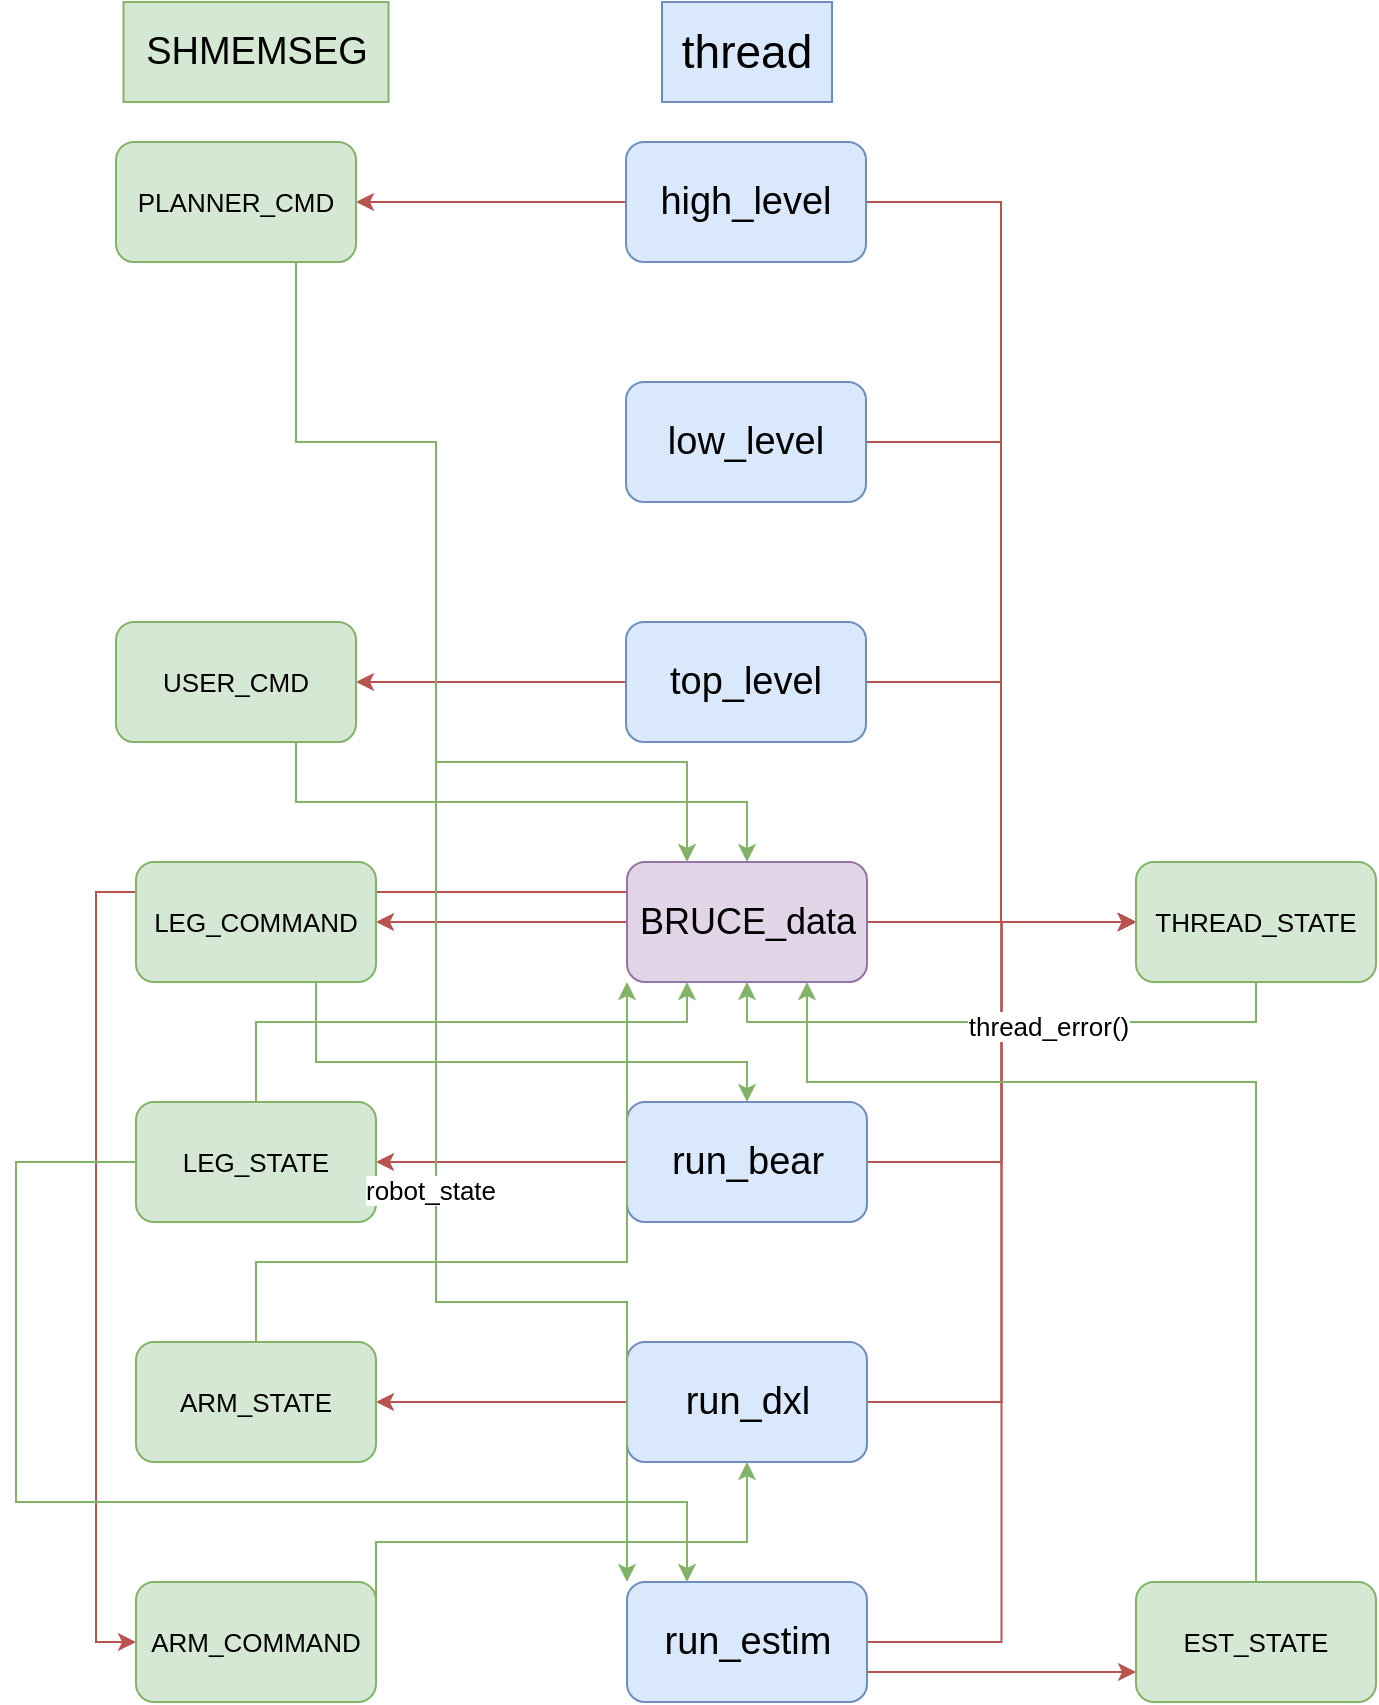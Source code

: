 <mxfile version="21.0.6" type="github">
  <diagram name="Page-1" id="RX8tWHJNb5Enp5wSpXxo">
    <mxGraphModel dx="1313" dy="681" grid="1" gridSize="10" guides="1" tooltips="1" connect="1" arrows="1" fold="1" page="1" pageScale="1" pageWidth="850" pageHeight="1100" math="0" shadow="0">
      <root>
        <mxCell id="0" />
        <mxCell id="1" parent="0" />
        <mxCell id="SMmb6kWB0ZHN64gQysmY-12" style="edgeStyle=orthogonalEdgeStyle;rounded=0;orthogonalLoop=1;jettySize=auto;html=1;exitX=1;exitY=0.5;exitDx=0;exitDy=0;entryX=0;entryY=0.5;entryDx=0;entryDy=0;fillColor=#f8cecc;strokeColor=#b85450;" edge="1" parent="1" source="SMmb6kWB0ZHN64gQysmY-1" target="SMmb6kWB0ZHN64gQysmY-10">
          <mxGeometry relative="1" as="geometry" />
        </mxCell>
        <mxCell id="SMmb6kWB0ZHN64gQysmY-67" style="edgeStyle=orthogonalEdgeStyle;rounded=0;orthogonalLoop=1;jettySize=auto;html=1;exitX=0;exitY=0.5;exitDx=0;exitDy=0;entryX=1;entryY=0.5;entryDx=0;entryDy=0;fillColor=#f8cecc;strokeColor=#b85450;" edge="1" parent="1" source="SMmb6kWB0ZHN64gQysmY-1" target="SMmb6kWB0ZHN64gQysmY-56">
          <mxGeometry relative="1" as="geometry" />
        </mxCell>
        <mxCell id="SMmb6kWB0ZHN64gQysmY-1" value="high_level" style="rounded=1;whiteSpace=wrap;html=1;fontSize=19;fillColor=#dae8fc;strokeColor=#6c8ebf;" vertex="1" parent="1">
          <mxGeometry x="365" y="80" width="120" height="60" as="geometry" />
        </mxCell>
        <mxCell id="SMmb6kWB0ZHN64gQysmY-15" style="edgeStyle=orthogonalEdgeStyle;rounded=0;orthogonalLoop=1;jettySize=auto;html=1;exitX=1;exitY=0.5;exitDx=0;exitDy=0;entryX=0;entryY=0.5;entryDx=0;entryDy=0;fillColor=#f8cecc;strokeColor=#b85450;" edge="1" parent="1" source="SMmb6kWB0ZHN64gQysmY-2" target="SMmb6kWB0ZHN64gQysmY-10">
          <mxGeometry relative="1" as="geometry" />
        </mxCell>
        <mxCell id="SMmb6kWB0ZHN64gQysmY-2" value="low_level" style="rounded=1;whiteSpace=wrap;html=1;fontSize=19;fillColor=#dae8fc;strokeColor=#6c8ebf;" vertex="1" parent="1">
          <mxGeometry x="365" y="200" width="120" height="60" as="geometry" />
        </mxCell>
        <mxCell id="SMmb6kWB0ZHN64gQysmY-16" style="edgeStyle=orthogonalEdgeStyle;rounded=0;orthogonalLoop=1;jettySize=auto;html=1;exitX=1;exitY=0.5;exitDx=0;exitDy=0;entryX=0;entryY=0.5;entryDx=0;entryDy=0;fillColor=#f8cecc;strokeColor=#b85450;" edge="1" parent="1" source="SMmb6kWB0ZHN64gQysmY-3" target="SMmb6kWB0ZHN64gQysmY-10">
          <mxGeometry relative="1" as="geometry" />
        </mxCell>
        <mxCell id="SMmb6kWB0ZHN64gQysmY-65" style="edgeStyle=orthogonalEdgeStyle;rounded=0;orthogonalLoop=1;jettySize=auto;html=1;exitX=0;exitY=0.5;exitDx=0;exitDy=0;entryX=1;entryY=0.5;entryDx=0;entryDy=0;fillColor=#f8cecc;strokeColor=#b85450;" edge="1" parent="1" source="SMmb6kWB0ZHN64gQysmY-3" target="SMmb6kWB0ZHN64gQysmY-63">
          <mxGeometry relative="1" as="geometry">
            <Array as="points">
              <mxPoint x="280" y="350" />
              <mxPoint x="280" y="350" />
            </Array>
          </mxGeometry>
        </mxCell>
        <mxCell id="SMmb6kWB0ZHN64gQysmY-3" value="top_level" style="rounded=1;whiteSpace=wrap;html=1;fontSize=19;fillColor=#dae8fc;strokeColor=#6c8ebf;" vertex="1" parent="1">
          <mxGeometry x="365" y="320" width="120" height="60" as="geometry" />
        </mxCell>
        <mxCell id="SMmb6kWB0ZHN64gQysmY-17" style="edgeStyle=orthogonalEdgeStyle;rounded=0;orthogonalLoop=1;jettySize=auto;html=1;exitX=1;exitY=0.5;exitDx=0;exitDy=0;entryX=0;entryY=0.5;entryDx=0;entryDy=0;fillColor=#f8cecc;strokeColor=#b85450;" edge="1" parent="1" source="SMmb6kWB0ZHN64gQysmY-4" target="SMmb6kWB0ZHN64gQysmY-10">
          <mxGeometry relative="1" as="geometry" />
        </mxCell>
        <mxCell id="SMmb6kWB0ZHN64gQysmY-39" style="edgeStyle=orthogonalEdgeStyle;rounded=0;orthogonalLoop=1;jettySize=auto;html=1;exitX=0;exitY=0.5;exitDx=0;exitDy=0;entryX=1;entryY=0.5;entryDx=0;entryDy=0;fillColor=#f8cecc;strokeColor=#b85450;" edge="1" parent="1" source="SMmb6kWB0ZHN64gQysmY-4" target="SMmb6kWB0ZHN64gQysmY-37">
          <mxGeometry relative="1" as="geometry" />
        </mxCell>
        <mxCell id="SMmb6kWB0ZHN64gQysmY-51" style="edgeStyle=orthogonalEdgeStyle;rounded=0;orthogonalLoop=1;jettySize=auto;html=1;exitX=0;exitY=0.25;exitDx=0;exitDy=0;entryX=0;entryY=0.5;entryDx=0;entryDy=0;fillColor=#f8cecc;strokeColor=#b85450;" edge="1" parent="1" source="SMmb6kWB0ZHN64gQysmY-4" target="SMmb6kWB0ZHN64gQysmY-49">
          <mxGeometry relative="1" as="geometry" />
        </mxCell>
        <mxCell id="SMmb6kWB0ZHN64gQysmY-4" value="BRUCE_data" style="rounded=1;whiteSpace=wrap;html=1;fontSize=18;fillColor=#e1d5e7;strokeColor=#9673a6;" vertex="1" parent="1">
          <mxGeometry x="365.5" y="440" width="120" height="60" as="geometry" />
        </mxCell>
        <mxCell id="SMmb6kWB0ZHN64gQysmY-18" style="edgeStyle=orthogonalEdgeStyle;rounded=0;orthogonalLoop=1;jettySize=auto;html=1;exitX=1;exitY=0.5;exitDx=0;exitDy=0;entryX=0;entryY=0.5;entryDx=0;entryDy=0;fillColor=#f8cecc;strokeColor=#b85450;" edge="1" parent="1" source="SMmb6kWB0ZHN64gQysmY-5" target="SMmb6kWB0ZHN64gQysmY-10">
          <mxGeometry relative="1" as="geometry" />
        </mxCell>
        <mxCell id="SMmb6kWB0ZHN64gQysmY-31" style="edgeStyle=orthogonalEdgeStyle;rounded=0;orthogonalLoop=1;jettySize=auto;html=1;exitX=0;exitY=0.5;exitDx=0;exitDy=0;entryX=1;entryY=0.5;entryDx=0;entryDy=0;fillColor=#f8cecc;strokeColor=#b85450;" edge="1" parent="1" source="SMmb6kWB0ZHN64gQysmY-5" target="SMmb6kWB0ZHN64gQysmY-24">
          <mxGeometry relative="1" as="geometry" />
        </mxCell>
        <mxCell id="SMmb6kWB0ZHN64gQysmY-5" value="run_bear" style="rounded=1;whiteSpace=wrap;html=1;fontSize=19;fillColor=#dae8fc;strokeColor=#6c8ebf;" vertex="1" parent="1">
          <mxGeometry x="365.5" y="560" width="120" height="60" as="geometry" />
        </mxCell>
        <mxCell id="SMmb6kWB0ZHN64gQysmY-19" style="edgeStyle=orthogonalEdgeStyle;rounded=0;orthogonalLoop=1;jettySize=auto;html=1;exitX=1;exitY=0.5;exitDx=0;exitDy=0;entryX=0;entryY=0.5;entryDx=0;entryDy=0;fillColor=#f8cecc;strokeColor=#b85450;" edge="1" parent="1" source="SMmb6kWB0ZHN64gQysmY-6" target="SMmb6kWB0ZHN64gQysmY-10">
          <mxGeometry relative="1" as="geometry" />
        </mxCell>
        <mxCell id="SMmb6kWB0ZHN64gQysmY-44" style="edgeStyle=orthogonalEdgeStyle;rounded=0;orthogonalLoop=1;jettySize=auto;html=1;exitX=0;exitY=0.5;exitDx=0;exitDy=0;fillColor=#f8cecc;strokeColor=#b85450;" edge="1" parent="1" source="SMmb6kWB0ZHN64gQysmY-6" target="SMmb6kWB0ZHN64gQysmY-42">
          <mxGeometry relative="1" as="geometry" />
        </mxCell>
        <mxCell id="SMmb6kWB0ZHN64gQysmY-6" value="run_dxl" style="rounded=1;whiteSpace=wrap;html=1;fontSize=19;fillColor=#dae8fc;strokeColor=#6c8ebf;" vertex="1" parent="1">
          <mxGeometry x="365.5" y="680" width="120" height="60" as="geometry" />
        </mxCell>
        <mxCell id="SMmb6kWB0ZHN64gQysmY-20" style="edgeStyle=orthogonalEdgeStyle;rounded=0;orthogonalLoop=1;jettySize=auto;html=1;exitX=1;exitY=0.5;exitDx=0;exitDy=0;entryX=0;entryY=0.5;entryDx=0;entryDy=0;fillColor=#f8cecc;strokeColor=#b85450;" edge="1" parent="1" source="SMmb6kWB0ZHN64gQysmY-7" target="SMmb6kWB0ZHN64gQysmY-10">
          <mxGeometry relative="1" as="geometry" />
        </mxCell>
        <mxCell id="SMmb6kWB0ZHN64gQysmY-54" style="edgeStyle=orthogonalEdgeStyle;rounded=0;orthogonalLoop=1;jettySize=auto;html=1;exitX=1;exitY=0.75;exitDx=0;exitDy=0;entryX=0;entryY=0.75;entryDx=0;entryDy=0;fillColor=#f8cecc;strokeColor=#b85450;" edge="1" parent="1" source="SMmb6kWB0ZHN64gQysmY-7" target="SMmb6kWB0ZHN64gQysmY-53">
          <mxGeometry relative="1" as="geometry" />
        </mxCell>
        <mxCell id="SMmb6kWB0ZHN64gQysmY-7" value="run_estim" style="rounded=1;whiteSpace=wrap;html=1;fontSize=19;fillColor=#dae8fc;strokeColor=#6c8ebf;" vertex="1" parent="1">
          <mxGeometry x="365.5" y="800" width="120" height="60" as="geometry" />
        </mxCell>
        <mxCell id="SMmb6kWB0ZHN64gQysmY-8" value="thread" style="text;html=1;align=center;verticalAlign=middle;whiteSpace=wrap;rounded=0;fontSize=23;fillColor=#dae8fc;strokeColor=#6c8ebf;" vertex="1" parent="1">
          <mxGeometry x="383" y="10" width="85" height="50" as="geometry" />
        </mxCell>
        <mxCell id="SMmb6kWB0ZHN64gQysmY-21" style="edgeStyle=orthogonalEdgeStyle;rounded=0;orthogonalLoop=1;jettySize=auto;html=1;exitX=0.5;exitY=1;exitDx=0;exitDy=0;entryX=0.5;entryY=1;entryDx=0;entryDy=0;fontColor=#000000;fillColor=#d5e8d4;strokeColor=#82b366;fontSize=11;" edge="1" parent="1" source="SMmb6kWB0ZHN64gQysmY-10" target="SMmb6kWB0ZHN64gQysmY-4">
          <mxGeometry relative="1" as="geometry" />
        </mxCell>
        <mxCell id="SMmb6kWB0ZHN64gQysmY-23" value="thread_error()" style="edgeLabel;html=1;align=center;verticalAlign=middle;resizable=0;points=[];fontSize=13;" vertex="1" connectable="0" parent="SMmb6kWB0ZHN64gQysmY-21">
          <mxGeometry x="-0.148" y="2" relative="1" as="geometry">
            <mxPoint x="1" as="offset" />
          </mxGeometry>
        </mxCell>
        <mxCell id="SMmb6kWB0ZHN64gQysmY-10" value="THREAD_STATE" style="rounded=1;whiteSpace=wrap;html=1;fontSize=13;fillColor=#d5e8d4;strokeColor=#82b366;" vertex="1" parent="1">
          <mxGeometry x="620" y="440" width="120" height="60" as="geometry" />
        </mxCell>
        <mxCell id="SMmb6kWB0ZHN64gQysmY-34" style="edgeStyle=orthogonalEdgeStyle;rounded=0;orthogonalLoop=1;jettySize=auto;html=1;exitX=0.5;exitY=0;exitDx=0;exitDy=0;entryX=0.25;entryY=1;entryDx=0;entryDy=0;fillColor=#d5e8d4;strokeColor=#82b366;" edge="1" parent="1" source="SMmb6kWB0ZHN64gQysmY-24" target="SMmb6kWB0ZHN64gQysmY-4">
          <mxGeometry relative="1" as="geometry">
            <Array as="points">
              <mxPoint x="180" y="520" />
              <mxPoint x="395" y="520" />
            </Array>
          </mxGeometry>
        </mxCell>
        <mxCell id="SMmb6kWB0ZHN64gQysmY-38" style="edgeStyle=orthogonalEdgeStyle;rounded=0;orthogonalLoop=1;jettySize=auto;html=1;exitX=0;exitY=0.5;exitDx=0;exitDy=0;entryX=0.25;entryY=0;entryDx=0;entryDy=0;fillColor=#d5e8d4;strokeColor=#82b366;" edge="1" parent="1" source="SMmb6kWB0ZHN64gQysmY-24" target="SMmb6kWB0ZHN64gQysmY-7">
          <mxGeometry relative="1" as="geometry">
            <Array as="points">
              <mxPoint x="60" y="590" />
              <mxPoint x="60" y="760" />
              <mxPoint x="395" y="760" />
            </Array>
          </mxGeometry>
        </mxCell>
        <mxCell id="SMmb6kWB0ZHN64gQysmY-24" value="LEG_STATE" style="rounded=1;whiteSpace=wrap;html=1;fontSize=13;fillColor=#d5e8d4;strokeColor=#82b366;" vertex="1" parent="1">
          <mxGeometry x="120" y="560" width="120" height="60" as="geometry" />
        </mxCell>
        <mxCell id="SMmb6kWB0ZHN64gQysmY-40" style="edgeStyle=orthogonalEdgeStyle;rounded=0;orthogonalLoop=1;jettySize=auto;html=1;exitX=0.75;exitY=1;exitDx=0;exitDy=0;entryX=0.5;entryY=0;entryDx=0;entryDy=0;fillColor=#d5e8d4;strokeColor=#82b366;" edge="1" parent="1" source="SMmb6kWB0ZHN64gQysmY-37" target="SMmb6kWB0ZHN64gQysmY-5">
          <mxGeometry relative="1" as="geometry">
            <Array as="points">
              <mxPoint x="210" y="540" />
              <mxPoint x="425" y="540" />
            </Array>
          </mxGeometry>
        </mxCell>
        <mxCell id="SMmb6kWB0ZHN64gQysmY-37" value="LEG_COMMAND" style="rounded=1;whiteSpace=wrap;html=1;fontSize=13;fillColor=#d5e8d4;strokeColor=#82b366;" vertex="1" parent="1">
          <mxGeometry x="120" y="440" width="120" height="60" as="geometry" />
        </mxCell>
        <mxCell id="SMmb6kWB0ZHN64gQysmY-48" style="edgeStyle=orthogonalEdgeStyle;rounded=0;orthogonalLoop=1;jettySize=auto;html=1;exitX=0.5;exitY=0;exitDx=0;exitDy=0;entryX=0;entryY=1;entryDx=0;entryDy=0;fillColor=#d5e8d4;strokeColor=#82b366;" edge="1" parent="1" source="SMmb6kWB0ZHN64gQysmY-42" target="SMmb6kWB0ZHN64gQysmY-4">
          <mxGeometry relative="1" as="geometry">
            <Array as="points">
              <mxPoint x="180" y="640" />
              <mxPoint x="365" y="640" />
            </Array>
          </mxGeometry>
        </mxCell>
        <mxCell id="SMmb6kWB0ZHN64gQysmY-42" value="ARM_STATE" style="rounded=1;whiteSpace=wrap;html=1;fontSize=13;fillColor=#d5e8d4;strokeColor=#82b366;" vertex="1" parent="1">
          <mxGeometry x="120" y="680" width="120" height="60" as="geometry" />
        </mxCell>
        <mxCell id="SMmb6kWB0ZHN64gQysmY-52" style="edgeStyle=orthogonalEdgeStyle;rounded=0;orthogonalLoop=1;jettySize=auto;html=1;exitX=1;exitY=0.5;exitDx=0;exitDy=0;entryX=0.5;entryY=1;entryDx=0;entryDy=0;fillColor=#d5e8d4;strokeColor=#82b366;" edge="1" parent="1" source="SMmb6kWB0ZHN64gQysmY-49" target="SMmb6kWB0ZHN64gQysmY-6">
          <mxGeometry relative="1" as="geometry">
            <Array as="points">
              <mxPoint x="240" y="780" />
              <mxPoint x="425" y="780" />
            </Array>
          </mxGeometry>
        </mxCell>
        <mxCell id="SMmb6kWB0ZHN64gQysmY-49" value="ARM_COMMAND" style="rounded=1;whiteSpace=wrap;html=1;fontSize=13;fillColor=#d5e8d4;strokeColor=#82b366;" vertex="1" parent="1">
          <mxGeometry x="120" y="800" width="120" height="60" as="geometry" />
        </mxCell>
        <mxCell id="SMmb6kWB0ZHN64gQysmY-55" style="edgeStyle=orthogonalEdgeStyle;rounded=0;orthogonalLoop=1;jettySize=auto;html=1;exitX=0.5;exitY=0;exitDx=0;exitDy=0;entryX=0.75;entryY=1;entryDx=0;entryDy=0;fillColor=#d5e8d4;strokeColor=#82b366;" edge="1" parent="1" source="SMmb6kWB0ZHN64gQysmY-53" target="SMmb6kWB0ZHN64gQysmY-4">
          <mxGeometry relative="1" as="geometry">
            <Array as="points">
              <mxPoint x="680" y="550" />
              <mxPoint x="455" y="550" />
            </Array>
          </mxGeometry>
        </mxCell>
        <mxCell id="SMmb6kWB0ZHN64gQysmY-53" value="EST_STATE" style="rounded=1;whiteSpace=wrap;html=1;fontSize=13;fillColor=#d5e8d4;strokeColor=#82b366;" vertex="1" parent="1">
          <mxGeometry x="620" y="800" width="120" height="60" as="geometry" />
        </mxCell>
        <mxCell id="SMmb6kWB0ZHN64gQysmY-57" style="edgeStyle=orthogonalEdgeStyle;rounded=0;orthogonalLoop=1;jettySize=auto;html=1;exitX=0.75;exitY=1;exitDx=0;exitDy=0;entryX=0;entryY=0;entryDx=0;entryDy=0;fillColor=#d5e8d4;strokeColor=#82b366;" edge="1" parent="1" source="SMmb6kWB0ZHN64gQysmY-56" target="SMmb6kWB0ZHN64gQysmY-7">
          <mxGeometry relative="1" as="geometry">
            <Array as="points">
              <mxPoint x="270" y="230" />
              <mxPoint x="270" y="660" />
              <mxPoint x="365" y="660" />
            </Array>
          </mxGeometry>
        </mxCell>
        <mxCell id="SMmb6kWB0ZHN64gQysmY-58" value="robot_state" style="edgeLabel;html=1;align=center;verticalAlign=middle;resizable=0;points=[];fontSize=13;" vertex="1" connectable="0" parent="SMmb6kWB0ZHN64gQysmY-57">
          <mxGeometry x="0.293" y="-2" relative="1" as="geometry">
            <mxPoint x="-1" as="offset" />
          </mxGeometry>
        </mxCell>
        <mxCell id="SMmb6kWB0ZHN64gQysmY-59" style="edgeStyle=orthogonalEdgeStyle;rounded=0;orthogonalLoop=1;jettySize=auto;html=1;exitX=0.75;exitY=1;exitDx=0;exitDy=0;entryX=0.25;entryY=0;entryDx=0;entryDy=0;fillColor=#d5e8d4;strokeColor=#82b366;" edge="1" parent="1" source="SMmb6kWB0ZHN64gQysmY-56" target="SMmb6kWB0ZHN64gQysmY-4">
          <mxGeometry relative="1" as="geometry">
            <Array as="points">
              <mxPoint x="200" y="230" />
              <mxPoint x="270" y="230" />
              <mxPoint x="270" y="390" />
              <mxPoint x="395" y="390" />
            </Array>
          </mxGeometry>
        </mxCell>
        <mxCell id="SMmb6kWB0ZHN64gQysmY-56" value="PLANNER_CMD" style="rounded=1;whiteSpace=wrap;html=1;fontSize=13;fillColor=#d5e8d4;strokeColor=#82b366;" vertex="1" parent="1">
          <mxGeometry x="110" y="80" width="120" height="60" as="geometry" />
        </mxCell>
        <mxCell id="SMmb6kWB0ZHN64gQysmY-66" style="edgeStyle=orthogonalEdgeStyle;rounded=0;orthogonalLoop=1;jettySize=auto;html=1;exitX=0.75;exitY=1;exitDx=0;exitDy=0;entryX=0.5;entryY=0;entryDx=0;entryDy=0;fillColor=#d5e8d4;strokeColor=#82b366;" edge="1" parent="1" source="SMmb6kWB0ZHN64gQysmY-63" target="SMmb6kWB0ZHN64gQysmY-4">
          <mxGeometry relative="1" as="geometry" />
        </mxCell>
        <mxCell id="SMmb6kWB0ZHN64gQysmY-63" value="USER_CMD" style="rounded=1;whiteSpace=wrap;html=1;fontSize=13;fillColor=#d5e8d4;strokeColor=#82b366;" vertex="1" parent="1">
          <mxGeometry x="110" y="320" width="120" height="60" as="geometry" />
        </mxCell>
        <mxCell id="SMmb6kWB0ZHN64gQysmY-68" value="SHMEMSEG" style="text;html=1;align=center;verticalAlign=middle;whiteSpace=wrap;rounded=0;fontSize=19;fillColor=#d5e8d4;strokeColor=#82b366;" vertex="1" parent="1">
          <mxGeometry x="113.75" y="10" width="132.5" height="50" as="geometry" />
        </mxCell>
      </root>
    </mxGraphModel>
  </diagram>
</mxfile>
